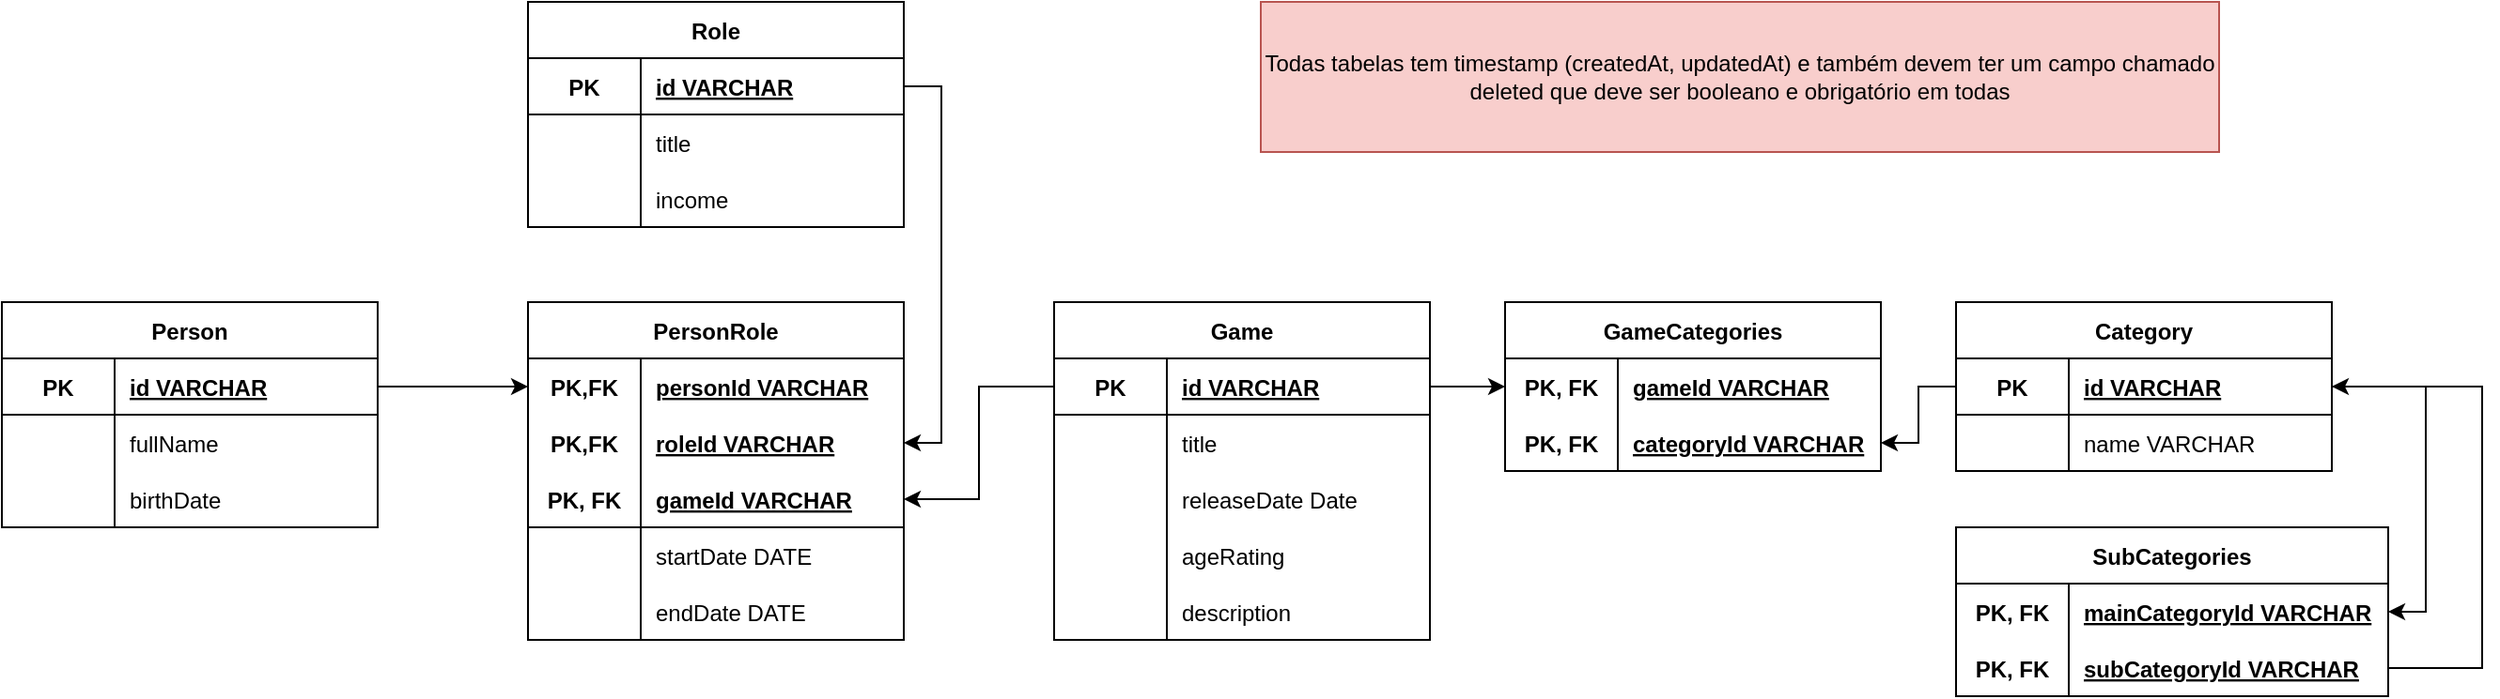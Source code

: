 <mxfile version="16.6.5" type="device"><diagram id="R2lEEEUBdFMjLlhIrx00" name="Page-1"><mxGraphModel dx="2513" dy="1521" grid="1" gridSize="10" guides="1" tooltips="1" connect="1" arrows="1" fold="1" page="1" pageScale="1" pageWidth="850" pageHeight="1100" math="0" shadow="0" extFonts="Permanent Marker^https://fonts.googleapis.com/css?family=Permanent+Marker"><root><mxCell id="0"/><mxCell id="1" parent="0"/><mxCell id="Y-hQphjpDJP9YAf1M0v8-5" value="Game" style="shape=table;startSize=30;container=1;collapsible=1;childLayout=tableLayout;fixedRows=1;rowLines=0;fontStyle=1;align=center;resizeLast=1;" vertex="1" parent="1"><mxGeometry x="-320" y="80" width="200" height="180" as="geometry"/></mxCell><mxCell id="Y-hQphjpDJP9YAf1M0v8-9" value="" style="shape=tableRow;horizontal=0;startSize=0;swimlaneHead=0;swimlaneBody=0;fillColor=none;collapsible=0;dropTarget=0;points=[[0,0.5],[1,0.5]];portConstraint=eastwest;top=0;left=0;right=0;bottom=1;" vertex="1" parent="Y-hQphjpDJP9YAf1M0v8-5"><mxGeometry y="30" width="200" height="30" as="geometry"/></mxCell><mxCell id="Y-hQphjpDJP9YAf1M0v8-10" value="PK" style="shape=partialRectangle;connectable=0;fillColor=none;top=0;left=0;bottom=0;right=0;fontStyle=1;overflow=hidden;" vertex="1" parent="Y-hQphjpDJP9YAf1M0v8-9"><mxGeometry width="60" height="30" as="geometry"><mxRectangle width="60" height="30" as="alternateBounds"/></mxGeometry></mxCell><mxCell id="Y-hQphjpDJP9YAf1M0v8-11" value="id VARCHAR" style="shape=partialRectangle;connectable=0;fillColor=none;top=0;left=0;bottom=0;right=0;align=left;spacingLeft=6;fontStyle=5;overflow=hidden;" vertex="1" parent="Y-hQphjpDJP9YAf1M0v8-9"><mxGeometry x="60" width="140" height="30" as="geometry"><mxRectangle width="140" height="30" as="alternateBounds"/></mxGeometry></mxCell><mxCell id="Y-hQphjpDJP9YAf1M0v8-12" value="" style="shape=tableRow;horizontal=0;startSize=0;swimlaneHead=0;swimlaneBody=0;fillColor=none;collapsible=0;dropTarget=0;points=[[0,0.5],[1,0.5]];portConstraint=eastwest;top=0;left=0;right=0;bottom=0;" vertex="1" parent="Y-hQphjpDJP9YAf1M0v8-5"><mxGeometry y="60" width="200" height="30" as="geometry"/></mxCell><mxCell id="Y-hQphjpDJP9YAf1M0v8-13" value="" style="shape=partialRectangle;connectable=0;fillColor=none;top=0;left=0;bottom=0;right=0;editable=1;overflow=hidden;" vertex="1" parent="Y-hQphjpDJP9YAf1M0v8-12"><mxGeometry width="60" height="30" as="geometry"><mxRectangle width="60" height="30" as="alternateBounds"/></mxGeometry></mxCell><mxCell id="Y-hQphjpDJP9YAf1M0v8-14" value="title" style="shape=partialRectangle;connectable=0;fillColor=none;top=0;left=0;bottom=0;right=0;align=left;spacingLeft=6;overflow=hidden;" vertex="1" parent="Y-hQphjpDJP9YAf1M0v8-12"><mxGeometry x="60" width="140" height="30" as="geometry"><mxRectangle width="140" height="30" as="alternateBounds"/></mxGeometry></mxCell><mxCell id="Y-hQphjpDJP9YAf1M0v8-15" value="" style="shape=tableRow;horizontal=0;startSize=0;swimlaneHead=0;swimlaneBody=0;fillColor=none;collapsible=0;dropTarget=0;points=[[0,0.5],[1,0.5]];portConstraint=eastwest;top=0;left=0;right=0;bottom=0;" vertex="1" parent="Y-hQphjpDJP9YAf1M0v8-5"><mxGeometry y="90" width="200" height="30" as="geometry"/></mxCell><mxCell id="Y-hQphjpDJP9YAf1M0v8-16" value="" style="shape=partialRectangle;connectable=0;fillColor=none;top=0;left=0;bottom=0;right=0;editable=1;overflow=hidden;" vertex="1" parent="Y-hQphjpDJP9YAf1M0v8-15"><mxGeometry width="60" height="30" as="geometry"><mxRectangle width="60" height="30" as="alternateBounds"/></mxGeometry></mxCell><mxCell id="Y-hQphjpDJP9YAf1M0v8-17" value="releaseDate Date" style="shape=partialRectangle;connectable=0;fillColor=none;top=0;left=0;bottom=0;right=0;align=left;spacingLeft=6;overflow=hidden;" vertex="1" parent="Y-hQphjpDJP9YAf1M0v8-15"><mxGeometry x="60" width="140" height="30" as="geometry"><mxRectangle width="140" height="30" as="alternateBounds"/></mxGeometry></mxCell><mxCell id="Y-hQphjpDJP9YAf1M0v8-21" style="shape=tableRow;horizontal=0;startSize=0;swimlaneHead=0;swimlaneBody=0;fillColor=none;collapsible=0;dropTarget=0;points=[[0,0.5],[1,0.5]];portConstraint=eastwest;top=0;left=0;right=0;bottom=0;" vertex="1" parent="Y-hQphjpDJP9YAf1M0v8-5"><mxGeometry y="120" width="200" height="30" as="geometry"/></mxCell><mxCell id="Y-hQphjpDJP9YAf1M0v8-22" style="shape=partialRectangle;connectable=0;fillColor=none;top=0;left=0;bottom=0;right=0;editable=1;overflow=hidden;" vertex="1" parent="Y-hQphjpDJP9YAf1M0v8-21"><mxGeometry width="60" height="30" as="geometry"><mxRectangle width="60" height="30" as="alternateBounds"/></mxGeometry></mxCell><mxCell id="Y-hQphjpDJP9YAf1M0v8-23" value="ageRating" style="shape=partialRectangle;connectable=0;fillColor=none;top=0;left=0;bottom=0;right=0;align=left;spacingLeft=6;overflow=hidden;" vertex="1" parent="Y-hQphjpDJP9YAf1M0v8-21"><mxGeometry x="60" width="140" height="30" as="geometry"><mxRectangle width="140" height="30" as="alternateBounds"/></mxGeometry></mxCell><mxCell id="Y-hQphjpDJP9YAf1M0v8-95" style="shape=tableRow;horizontal=0;startSize=0;swimlaneHead=0;swimlaneBody=0;fillColor=none;collapsible=0;dropTarget=0;points=[[0,0.5],[1,0.5]];portConstraint=eastwest;top=0;left=0;right=0;bottom=0;" vertex="1" parent="Y-hQphjpDJP9YAf1M0v8-5"><mxGeometry y="150" width="200" height="30" as="geometry"/></mxCell><mxCell id="Y-hQphjpDJP9YAf1M0v8-96" style="shape=partialRectangle;connectable=0;fillColor=none;top=0;left=0;bottom=0;right=0;editable=1;overflow=hidden;" vertex="1" parent="Y-hQphjpDJP9YAf1M0v8-95"><mxGeometry width="60" height="30" as="geometry"><mxRectangle width="60" height="30" as="alternateBounds"/></mxGeometry></mxCell><mxCell id="Y-hQphjpDJP9YAf1M0v8-97" value="description" style="shape=partialRectangle;connectable=0;fillColor=none;top=0;left=0;bottom=0;right=0;align=left;spacingLeft=6;overflow=hidden;" vertex="1" parent="Y-hQphjpDJP9YAf1M0v8-95"><mxGeometry x="60" width="140" height="30" as="geometry"><mxRectangle width="140" height="30" as="alternateBounds"/></mxGeometry></mxCell><mxCell id="Y-hQphjpDJP9YAf1M0v8-18" value="" style="shape=tableRow;horizontal=0;startSize=0;swimlaneHead=0;swimlaneBody=0;fillColor=none;collapsible=0;dropTarget=0;points=[[0,0.5],[1,0.5]];portConstraint=eastwest;top=0;left=0;right=0;bottom=0;" vertex="1" parent="1"><mxGeometry x="-40" y="250" width="210" height="30" as="geometry"/></mxCell><mxCell id="Y-hQphjpDJP9YAf1M0v8-24" value="GameCategories" style="shape=table;startSize=30;container=1;collapsible=1;childLayout=tableLayout;fixedRows=1;rowLines=0;fontStyle=1;align=center;resizeLast=1;" vertex="1" parent="1"><mxGeometry x="-80" y="80" width="200" height="90" as="geometry"/></mxCell><mxCell id="Y-hQphjpDJP9YAf1M0v8-25" value="" style="shape=tableRow;horizontal=0;startSize=0;swimlaneHead=0;swimlaneBody=0;fillColor=none;collapsible=0;dropTarget=0;points=[[0,0.5],[1,0.5]];portConstraint=eastwest;top=0;left=0;right=0;bottom=0;" vertex="1" parent="Y-hQphjpDJP9YAf1M0v8-24"><mxGeometry y="30" width="200" height="30" as="geometry"/></mxCell><mxCell id="Y-hQphjpDJP9YAf1M0v8-26" value="PK, FK" style="shape=partialRectangle;connectable=0;fillColor=none;top=0;left=0;bottom=0;right=0;fontStyle=1;overflow=hidden;" vertex="1" parent="Y-hQphjpDJP9YAf1M0v8-25"><mxGeometry width="60" height="30" as="geometry"><mxRectangle width="60" height="30" as="alternateBounds"/></mxGeometry></mxCell><mxCell id="Y-hQphjpDJP9YAf1M0v8-27" value="gameId VARCHAR" style="shape=partialRectangle;connectable=0;fillColor=none;top=0;left=0;bottom=0;right=0;align=left;spacingLeft=6;fontStyle=5;overflow=hidden;" vertex="1" parent="Y-hQphjpDJP9YAf1M0v8-25"><mxGeometry x="60" width="140" height="30" as="geometry"><mxRectangle width="140" height="30" as="alternateBounds"/></mxGeometry></mxCell><mxCell id="Y-hQphjpDJP9YAf1M0v8-28" value="" style="shape=tableRow;horizontal=0;startSize=0;swimlaneHead=0;swimlaneBody=0;fillColor=none;collapsible=0;dropTarget=0;points=[[0,0.5],[1,0.5]];portConstraint=eastwest;top=0;left=0;right=0;bottom=1;" vertex="1" parent="Y-hQphjpDJP9YAf1M0v8-24"><mxGeometry y="60" width="200" height="30" as="geometry"/></mxCell><mxCell id="Y-hQphjpDJP9YAf1M0v8-29" value="PK, FK" style="shape=partialRectangle;connectable=0;fillColor=none;top=0;left=0;bottom=0;right=0;fontStyle=1;overflow=hidden;" vertex="1" parent="Y-hQphjpDJP9YAf1M0v8-28"><mxGeometry width="60" height="30" as="geometry"><mxRectangle width="60" height="30" as="alternateBounds"/></mxGeometry></mxCell><mxCell id="Y-hQphjpDJP9YAf1M0v8-30" value="categoryId VARCHAR" style="shape=partialRectangle;connectable=0;fillColor=none;top=0;left=0;bottom=0;right=0;align=left;spacingLeft=6;fontStyle=5;overflow=hidden;" vertex="1" parent="Y-hQphjpDJP9YAf1M0v8-28"><mxGeometry x="60" width="140" height="30" as="geometry"><mxRectangle width="140" height="30" as="alternateBounds"/></mxGeometry></mxCell><mxCell id="Y-hQphjpDJP9YAf1M0v8-40" value="Category" style="shape=table;startSize=30;container=1;collapsible=1;childLayout=tableLayout;fixedRows=1;rowLines=0;fontStyle=1;align=center;resizeLast=1;" vertex="1" parent="1"><mxGeometry x="160" y="80" width="200" height="90" as="geometry"/></mxCell><mxCell id="Y-hQphjpDJP9YAf1M0v8-44" value="" style="shape=tableRow;horizontal=0;startSize=0;swimlaneHead=0;swimlaneBody=0;fillColor=none;collapsible=0;dropTarget=0;points=[[0,0.5],[1,0.5]];portConstraint=eastwest;top=0;left=0;right=0;bottom=1;" vertex="1" parent="Y-hQphjpDJP9YAf1M0v8-40"><mxGeometry y="30" width="200" height="30" as="geometry"/></mxCell><mxCell id="Y-hQphjpDJP9YAf1M0v8-45" value="PK" style="shape=partialRectangle;connectable=0;fillColor=none;top=0;left=0;bottom=0;right=0;fontStyle=1;overflow=hidden;" vertex="1" parent="Y-hQphjpDJP9YAf1M0v8-44"><mxGeometry width="60" height="30" as="geometry"><mxRectangle width="60" height="30" as="alternateBounds"/></mxGeometry></mxCell><mxCell id="Y-hQphjpDJP9YAf1M0v8-46" value="id VARCHAR" style="shape=partialRectangle;connectable=0;fillColor=none;top=0;left=0;bottom=0;right=0;align=left;spacingLeft=6;fontStyle=5;overflow=hidden;" vertex="1" parent="Y-hQphjpDJP9YAf1M0v8-44"><mxGeometry x="60" width="140" height="30" as="geometry"><mxRectangle width="140" height="30" as="alternateBounds"/></mxGeometry></mxCell><mxCell id="Y-hQphjpDJP9YAf1M0v8-47" value="" style="shape=tableRow;horizontal=0;startSize=0;swimlaneHead=0;swimlaneBody=0;fillColor=none;collapsible=0;dropTarget=0;points=[[0,0.5],[1,0.5]];portConstraint=eastwest;top=0;left=0;right=0;bottom=0;" vertex="1" parent="Y-hQphjpDJP9YAf1M0v8-40"><mxGeometry y="60" width="200" height="30" as="geometry"/></mxCell><mxCell id="Y-hQphjpDJP9YAf1M0v8-48" value="" style="shape=partialRectangle;connectable=0;fillColor=none;top=0;left=0;bottom=0;right=0;editable=1;overflow=hidden;" vertex="1" parent="Y-hQphjpDJP9YAf1M0v8-47"><mxGeometry width="60" height="30" as="geometry"><mxRectangle width="60" height="30" as="alternateBounds"/></mxGeometry></mxCell><mxCell id="Y-hQphjpDJP9YAf1M0v8-49" value="name VARCHAR" style="shape=partialRectangle;connectable=0;fillColor=none;top=0;left=0;bottom=0;right=0;align=left;spacingLeft=6;overflow=hidden;" vertex="1" parent="Y-hQphjpDJP9YAf1M0v8-47"><mxGeometry x="60" width="140" height="30" as="geometry"><mxRectangle width="140" height="30" as="alternateBounds"/></mxGeometry></mxCell><mxCell id="Y-hQphjpDJP9YAf1M0v8-76" value="SubCategories" style="shape=table;startSize=30;container=1;collapsible=1;childLayout=tableLayout;fixedRows=1;rowLines=0;fontStyle=1;align=center;resizeLast=1;" vertex="1" parent="1"><mxGeometry x="160" y="200" width="230" height="90" as="geometry"/></mxCell><mxCell id="Y-hQphjpDJP9YAf1M0v8-77" value="" style="shape=tableRow;horizontal=0;startSize=0;swimlaneHead=0;swimlaneBody=0;fillColor=none;collapsible=0;dropTarget=0;points=[[0,0.5],[1,0.5]];portConstraint=eastwest;top=0;left=0;right=0;bottom=0;" vertex="1" parent="Y-hQphjpDJP9YAf1M0v8-76"><mxGeometry y="30" width="230" height="30" as="geometry"/></mxCell><mxCell id="Y-hQphjpDJP9YAf1M0v8-78" value="PK, FK" style="shape=partialRectangle;connectable=0;fillColor=none;top=0;left=0;bottom=0;right=0;fontStyle=1;overflow=hidden;" vertex="1" parent="Y-hQphjpDJP9YAf1M0v8-77"><mxGeometry width="60" height="30" as="geometry"><mxRectangle width="60" height="30" as="alternateBounds"/></mxGeometry></mxCell><mxCell id="Y-hQphjpDJP9YAf1M0v8-79" value="mainCategoryId VARCHAR" style="shape=partialRectangle;connectable=0;fillColor=none;top=0;left=0;bottom=0;right=0;align=left;spacingLeft=6;fontStyle=5;overflow=hidden;" vertex="1" parent="Y-hQphjpDJP9YAf1M0v8-77"><mxGeometry x="60" width="170" height="30" as="geometry"><mxRectangle width="170" height="30" as="alternateBounds"/></mxGeometry></mxCell><mxCell id="Y-hQphjpDJP9YAf1M0v8-80" value="" style="shape=tableRow;horizontal=0;startSize=0;swimlaneHead=0;swimlaneBody=0;fillColor=none;collapsible=0;dropTarget=0;points=[[0,0.5],[1,0.5]];portConstraint=eastwest;top=0;left=0;right=0;bottom=1;" vertex="1" parent="Y-hQphjpDJP9YAf1M0v8-76"><mxGeometry y="60" width="230" height="30" as="geometry"/></mxCell><mxCell id="Y-hQphjpDJP9YAf1M0v8-81" value="PK, FK" style="shape=partialRectangle;connectable=0;fillColor=none;top=0;left=0;bottom=0;right=0;fontStyle=1;overflow=hidden;" vertex="1" parent="Y-hQphjpDJP9YAf1M0v8-80"><mxGeometry width="60" height="30" as="geometry"><mxRectangle width="60" height="30" as="alternateBounds"/></mxGeometry></mxCell><mxCell id="Y-hQphjpDJP9YAf1M0v8-82" value="subCategoryId VARCHAR" style="shape=partialRectangle;connectable=0;fillColor=none;top=0;left=0;bottom=0;right=0;align=left;spacingLeft=6;fontStyle=5;overflow=hidden;" vertex="1" parent="Y-hQphjpDJP9YAf1M0v8-80"><mxGeometry x="60" width="170" height="30" as="geometry"><mxRectangle width="170" height="30" as="alternateBounds"/></mxGeometry></mxCell><mxCell id="Y-hQphjpDJP9YAf1M0v8-85" style="edgeStyle=orthogonalEdgeStyle;rounded=0;orthogonalLoop=1;jettySize=auto;html=1;exitX=0;exitY=0.5;exitDx=0;exitDy=0;" edge="1" parent="1" source="Y-hQphjpDJP9YAf1M0v8-44" target="Y-hQphjpDJP9YAf1M0v8-28"><mxGeometry relative="1" as="geometry"/></mxCell><mxCell id="Y-hQphjpDJP9YAf1M0v8-87" style="edgeStyle=orthogonalEdgeStyle;rounded=0;orthogonalLoop=1;jettySize=auto;html=1;exitX=1;exitY=0.5;exitDx=0;exitDy=0;entryX=1;entryY=0.5;entryDx=0;entryDy=0;" edge="1" parent="1" source="Y-hQphjpDJP9YAf1M0v8-44" target="Y-hQphjpDJP9YAf1M0v8-77"><mxGeometry relative="1" as="geometry"/></mxCell><mxCell id="Y-hQphjpDJP9YAf1M0v8-88" style="edgeStyle=orthogonalEdgeStyle;rounded=0;orthogonalLoop=1;jettySize=auto;html=1;exitX=1;exitY=0.5;exitDx=0;exitDy=0;entryX=1;entryY=0.5;entryDx=0;entryDy=0;" edge="1" parent="1" source="Y-hQphjpDJP9YAf1M0v8-80" target="Y-hQphjpDJP9YAf1M0v8-44"><mxGeometry relative="1" as="geometry"><Array as="points"><mxPoint x="440" y="275"/><mxPoint x="440" y="125"/></Array></mxGeometry></mxCell><mxCell id="Y-hQphjpDJP9YAf1M0v8-99" value="&lt;span&gt;Todas tabelas tem timestamp (createdAt, updatedAt) e também devem ter um campo chamado deleted que deve ser booleano e obrigatório em todas&lt;/span&gt;" style="whiteSpace=wrap;html=1;align=center;fillColor=#f8cecc;strokeColor=#b85450;" vertex="1" parent="1"><mxGeometry x="-210" y="-80" width="510" height="80" as="geometry"/></mxCell><mxCell id="Y-hQphjpDJP9YAf1M0v8-100" value="Person" style="shape=table;startSize=30;container=1;collapsible=1;childLayout=tableLayout;fixedRows=1;rowLines=0;fontStyle=1;align=center;resizeLast=1;" vertex="1" parent="1"><mxGeometry x="-880" y="80" width="200" height="120" as="geometry"/></mxCell><mxCell id="Y-hQphjpDJP9YAf1M0v8-104" value="" style="shape=tableRow;horizontal=0;startSize=0;swimlaneHead=0;swimlaneBody=0;fillColor=none;collapsible=0;dropTarget=0;points=[[0,0.5],[1,0.5]];portConstraint=eastwest;top=0;left=0;right=0;bottom=1;" vertex="1" parent="Y-hQphjpDJP9YAf1M0v8-100"><mxGeometry y="30" width="200" height="30" as="geometry"/></mxCell><mxCell id="Y-hQphjpDJP9YAf1M0v8-105" value="PK" style="shape=partialRectangle;connectable=0;fillColor=none;top=0;left=0;bottom=0;right=0;fontStyle=1;overflow=hidden;" vertex="1" parent="Y-hQphjpDJP9YAf1M0v8-104"><mxGeometry width="60" height="30" as="geometry"><mxRectangle width="60" height="30" as="alternateBounds"/></mxGeometry></mxCell><mxCell id="Y-hQphjpDJP9YAf1M0v8-106" value="id VARCHAR" style="shape=partialRectangle;connectable=0;fillColor=none;top=0;left=0;bottom=0;right=0;align=left;spacingLeft=6;fontStyle=5;overflow=hidden;" vertex="1" parent="Y-hQphjpDJP9YAf1M0v8-104"><mxGeometry x="60" width="140" height="30" as="geometry"><mxRectangle width="140" height="30" as="alternateBounds"/></mxGeometry></mxCell><mxCell id="Y-hQphjpDJP9YAf1M0v8-107" value="" style="shape=tableRow;horizontal=0;startSize=0;swimlaneHead=0;swimlaneBody=0;fillColor=none;collapsible=0;dropTarget=0;points=[[0,0.5],[1,0.5]];portConstraint=eastwest;top=0;left=0;right=0;bottom=0;" vertex="1" parent="Y-hQphjpDJP9YAf1M0v8-100"><mxGeometry y="60" width="200" height="30" as="geometry"/></mxCell><mxCell id="Y-hQphjpDJP9YAf1M0v8-108" value="" style="shape=partialRectangle;connectable=0;fillColor=none;top=0;left=0;bottom=0;right=0;editable=1;overflow=hidden;" vertex="1" parent="Y-hQphjpDJP9YAf1M0v8-107"><mxGeometry width="60" height="30" as="geometry"><mxRectangle width="60" height="30" as="alternateBounds"/></mxGeometry></mxCell><mxCell id="Y-hQphjpDJP9YAf1M0v8-109" value="fullName" style="shape=partialRectangle;connectable=0;fillColor=none;top=0;left=0;bottom=0;right=0;align=left;spacingLeft=6;overflow=hidden;" vertex="1" parent="Y-hQphjpDJP9YAf1M0v8-107"><mxGeometry x="60" width="140" height="30" as="geometry"><mxRectangle width="140" height="30" as="alternateBounds"/></mxGeometry></mxCell><mxCell id="Y-hQphjpDJP9YAf1M0v8-110" value="" style="shape=tableRow;horizontal=0;startSize=0;swimlaneHead=0;swimlaneBody=0;fillColor=none;collapsible=0;dropTarget=0;points=[[0,0.5],[1,0.5]];portConstraint=eastwest;top=0;left=0;right=0;bottom=0;" vertex="1" parent="Y-hQphjpDJP9YAf1M0v8-100"><mxGeometry y="90" width="200" height="30" as="geometry"/></mxCell><mxCell id="Y-hQphjpDJP9YAf1M0v8-111" value="" style="shape=partialRectangle;connectable=0;fillColor=none;top=0;left=0;bottom=0;right=0;editable=1;overflow=hidden;" vertex="1" parent="Y-hQphjpDJP9YAf1M0v8-110"><mxGeometry width="60" height="30" as="geometry"><mxRectangle width="60" height="30" as="alternateBounds"/></mxGeometry></mxCell><mxCell id="Y-hQphjpDJP9YAf1M0v8-112" value="birthDate" style="shape=partialRectangle;connectable=0;fillColor=none;top=0;left=0;bottom=0;right=0;align=left;spacingLeft=6;overflow=hidden;" vertex="1" parent="Y-hQphjpDJP9YAf1M0v8-110"><mxGeometry x="60" width="140" height="30" as="geometry"><mxRectangle width="140" height="30" as="alternateBounds"/></mxGeometry></mxCell><mxCell id="Y-hQphjpDJP9YAf1M0v8-148" value="Role" style="shape=table;startSize=30;container=1;collapsible=1;childLayout=tableLayout;fixedRows=1;rowLines=0;fontStyle=1;align=center;resizeLast=1;" vertex="1" parent="1"><mxGeometry x="-600" y="-80" width="200" height="120" as="geometry"/></mxCell><mxCell id="Y-hQphjpDJP9YAf1M0v8-152" value="" style="shape=tableRow;horizontal=0;startSize=0;swimlaneHead=0;swimlaneBody=0;fillColor=none;collapsible=0;dropTarget=0;points=[[0,0.5],[1,0.5]];portConstraint=eastwest;top=0;left=0;right=0;bottom=1;" vertex="1" parent="Y-hQphjpDJP9YAf1M0v8-148"><mxGeometry y="30" width="200" height="30" as="geometry"/></mxCell><mxCell id="Y-hQphjpDJP9YAf1M0v8-153" value="PK" style="shape=partialRectangle;connectable=0;fillColor=none;top=0;left=0;bottom=0;right=0;fontStyle=1;overflow=hidden;" vertex="1" parent="Y-hQphjpDJP9YAf1M0v8-152"><mxGeometry width="60" height="30" as="geometry"><mxRectangle width="60" height="30" as="alternateBounds"/></mxGeometry></mxCell><mxCell id="Y-hQphjpDJP9YAf1M0v8-154" value="id VARCHAR" style="shape=partialRectangle;connectable=0;fillColor=none;top=0;left=0;bottom=0;right=0;align=left;spacingLeft=6;fontStyle=5;overflow=hidden;" vertex="1" parent="Y-hQphjpDJP9YAf1M0v8-152"><mxGeometry x="60" width="140" height="30" as="geometry"><mxRectangle width="140" height="30" as="alternateBounds"/></mxGeometry></mxCell><mxCell id="Y-hQphjpDJP9YAf1M0v8-155" value="" style="shape=tableRow;horizontal=0;startSize=0;swimlaneHead=0;swimlaneBody=0;fillColor=none;collapsible=0;dropTarget=0;points=[[0,0.5],[1,0.5]];portConstraint=eastwest;top=0;left=0;right=0;bottom=0;" vertex="1" parent="Y-hQphjpDJP9YAf1M0v8-148"><mxGeometry y="60" width="200" height="30" as="geometry"/></mxCell><mxCell id="Y-hQphjpDJP9YAf1M0v8-156" value="" style="shape=partialRectangle;connectable=0;fillColor=none;top=0;left=0;bottom=0;right=0;editable=1;overflow=hidden;" vertex="1" parent="Y-hQphjpDJP9YAf1M0v8-155"><mxGeometry width="60" height="30" as="geometry"><mxRectangle width="60" height="30" as="alternateBounds"/></mxGeometry></mxCell><mxCell id="Y-hQphjpDJP9YAf1M0v8-157" value="title" style="shape=partialRectangle;connectable=0;fillColor=none;top=0;left=0;bottom=0;right=0;align=left;spacingLeft=6;overflow=hidden;" vertex="1" parent="Y-hQphjpDJP9YAf1M0v8-155"><mxGeometry x="60" width="140" height="30" as="geometry"><mxRectangle width="140" height="30" as="alternateBounds"/></mxGeometry></mxCell><mxCell id="Y-hQphjpDJP9YAf1M0v8-158" value="" style="shape=tableRow;horizontal=0;startSize=0;swimlaneHead=0;swimlaneBody=0;fillColor=none;collapsible=0;dropTarget=0;points=[[0,0.5],[1,0.5]];portConstraint=eastwest;top=0;left=0;right=0;bottom=0;" vertex="1" parent="Y-hQphjpDJP9YAf1M0v8-148"><mxGeometry y="90" width="200" height="30" as="geometry"/></mxCell><mxCell id="Y-hQphjpDJP9YAf1M0v8-159" value="" style="shape=partialRectangle;connectable=0;fillColor=none;top=0;left=0;bottom=0;right=0;editable=1;overflow=hidden;" vertex="1" parent="Y-hQphjpDJP9YAf1M0v8-158"><mxGeometry width="60" height="30" as="geometry"><mxRectangle width="60" height="30" as="alternateBounds"/></mxGeometry></mxCell><mxCell id="Y-hQphjpDJP9YAf1M0v8-160" value="income" style="shape=partialRectangle;connectable=0;fillColor=none;top=0;left=0;bottom=0;right=0;align=left;spacingLeft=6;overflow=hidden;" vertex="1" parent="Y-hQphjpDJP9YAf1M0v8-158"><mxGeometry x="60" width="140" height="30" as="geometry"><mxRectangle width="140" height="30" as="alternateBounds"/></mxGeometry></mxCell><mxCell id="Y-hQphjpDJP9YAf1M0v8-173" value="PersonRole" style="shape=table;startSize=30;container=1;collapsible=1;childLayout=tableLayout;fixedRows=1;rowLines=0;fontStyle=1;align=center;resizeLast=1;" vertex="1" parent="1"><mxGeometry x="-600" y="80" width="200" height="180" as="geometry"/></mxCell><mxCell id="Y-hQphjpDJP9YAf1M0v8-174" value="" style="shape=tableRow;horizontal=0;startSize=0;swimlaneHead=0;swimlaneBody=0;fillColor=none;collapsible=0;dropTarget=0;points=[[0,0.5],[1,0.5]];portConstraint=eastwest;top=0;left=0;right=0;bottom=0;" vertex="1" parent="Y-hQphjpDJP9YAf1M0v8-173"><mxGeometry y="30" width="200" height="30" as="geometry"/></mxCell><mxCell id="Y-hQphjpDJP9YAf1M0v8-175" value="PK,FK" style="shape=partialRectangle;connectable=0;fillColor=none;top=0;left=0;bottom=0;right=0;fontStyle=1;overflow=hidden;" vertex="1" parent="Y-hQphjpDJP9YAf1M0v8-174"><mxGeometry width="60" height="30" as="geometry"><mxRectangle width="60" height="30" as="alternateBounds"/></mxGeometry></mxCell><mxCell id="Y-hQphjpDJP9YAf1M0v8-176" value="personId VARCHAR" style="shape=partialRectangle;connectable=0;fillColor=none;top=0;left=0;bottom=0;right=0;align=left;spacingLeft=6;fontStyle=5;overflow=hidden;" vertex="1" parent="Y-hQphjpDJP9YAf1M0v8-174"><mxGeometry x="60" width="140" height="30" as="geometry"><mxRectangle width="140" height="30" as="alternateBounds"/></mxGeometry></mxCell><mxCell id="Y-hQphjpDJP9YAf1M0v8-198" style="shape=tableRow;horizontal=0;startSize=0;swimlaneHead=0;swimlaneBody=0;fillColor=none;collapsible=0;dropTarget=0;points=[[0,0.5],[1,0.5]];portConstraint=eastwest;top=0;left=0;right=0;bottom=0;" vertex="1" parent="Y-hQphjpDJP9YAf1M0v8-173"><mxGeometry y="60" width="200" height="30" as="geometry"/></mxCell><mxCell id="Y-hQphjpDJP9YAf1M0v8-199" value="PK,FK" style="shape=partialRectangle;connectable=0;fillColor=none;top=0;left=0;bottom=0;right=0;fontStyle=1;overflow=hidden;" vertex="1" parent="Y-hQphjpDJP9YAf1M0v8-198"><mxGeometry width="60" height="30" as="geometry"><mxRectangle width="60" height="30" as="alternateBounds"/></mxGeometry></mxCell><mxCell id="Y-hQphjpDJP9YAf1M0v8-200" value="roleId VARCHAR" style="shape=partialRectangle;connectable=0;fillColor=none;top=0;left=0;bottom=0;right=0;align=left;spacingLeft=6;fontStyle=5;overflow=hidden;" vertex="1" parent="Y-hQphjpDJP9YAf1M0v8-198"><mxGeometry x="60" width="140" height="30" as="geometry"><mxRectangle width="140" height="30" as="alternateBounds"/></mxGeometry></mxCell><mxCell id="Y-hQphjpDJP9YAf1M0v8-177" value="" style="shape=tableRow;horizontal=0;startSize=0;swimlaneHead=0;swimlaneBody=0;fillColor=none;collapsible=0;dropTarget=0;points=[[0,0.5],[1,0.5]];portConstraint=eastwest;top=0;left=0;right=0;bottom=1;" vertex="1" parent="Y-hQphjpDJP9YAf1M0v8-173"><mxGeometry y="90" width="200" height="30" as="geometry"/></mxCell><mxCell id="Y-hQphjpDJP9YAf1M0v8-178" value="PK, FK" style="shape=partialRectangle;connectable=0;fillColor=none;top=0;left=0;bottom=0;right=0;fontStyle=1;overflow=hidden;" vertex="1" parent="Y-hQphjpDJP9YAf1M0v8-177"><mxGeometry width="60" height="30" as="geometry"><mxRectangle width="60" height="30" as="alternateBounds"/></mxGeometry></mxCell><mxCell id="Y-hQphjpDJP9YAf1M0v8-179" value="gameId VARCHAR" style="shape=partialRectangle;connectable=0;fillColor=none;top=0;left=0;bottom=0;right=0;align=left;spacingLeft=6;fontStyle=5;overflow=hidden;" vertex="1" parent="Y-hQphjpDJP9YAf1M0v8-177"><mxGeometry x="60" width="140" height="30" as="geometry"><mxRectangle width="140" height="30" as="alternateBounds"/></mxGeometry></mxCell><mxCell id="Y-hQphjpDJP9YAf1M0v8-180" value="" style="shape=tableRow;horizontal=0;startSize=0;swimlaneHead=0;swimlaneBody=0;fillColor=none;collapsible=0;dropTarget=0;points=[[0,0.5],[1,0.5]];portConstraint=eastwest;top=0;left=0;right=0;bottom=0;" vertex="1" parent="Y-hQphjpDJP9YAf1M0v8-173"><mxGeometry y="120" width="200" height="30" as="geometry"/></mxCell><mxCell id="Y-hQphjpDJP9YAf1M0v8-181" value="" style="shape=partialRectangle;connectable=0;fillColor=none;top=0;left=0;bottom=0;right=0;editable=1;overflow=hidden;" vertex="1" parent="Y-hQphjpDJP9YAf1M0v8-180"><mxGeometry width="60" height="30" as="geometry"><mxRectangle width="60" height="30" as="alternateBounds"/></mxGeometry></mxCell><mxCell id="Y-hQphjpDJP9YAf1M0v8-182" value="startDate DATE" style="shape=partialRectangle;connectable=0;fillColor=none;top=0;left=0;bottom=0;right=0;align=left;spacingLeft=6;overflow=hidden;" vertex="1" parent="Y-hQphjpDJP9YAf1M0v8-180"><mxGeometry x="60" width="140" height="30" as="geometry"><mxRectangle width="140" height="30" as="alternateBounds"/></mxGeometry></mxCell><mxCell id="Y-hQphjpDJP9YAf1M0v8-183" value="" style="shape=tableRow;horizontal=0;startSize=0;swimlaneHead=0;swimlaneBody=0;fillColor=none;collapsible=0;dropTarget=0;points=[[0,0.5],[1,0.5]];portConstraint=eastwest;top=0;left=0;right=0;bottom=0;" vertex="1" parent="Y-hQphjpDJP9YAf1M0v8-173"><mxGeometry y="150" width="200" height="30" as="geometry"/></mxCell><mxCell id="Y-hQphjpDJP9YAf1M0v8-184" value="" style="shape=partialRectangle;connectable=0;fillColor=none;top=0;left=0;bottom=0;right=0;editable=1;overflow=hidden;" vertex="1" parent="Y-hQphjpDJP9YAf1M0v8-183"><mxGeometry width="60" height="30" as="geometry"><mxRectangle width="60" height="30" as="alternateBounds"/></mxGeometry></mxCell><mxCell id="Y-hQphjpDJP9YAf1M0v8-185" value="endDate DATE" style="shape=partialRectangle;connectable=0;fillColor=none;top=0;left=0;bottom=0;right=0;align=left;spacingLeft=6;overflow=hidden;" vertex="1" parent="Y-hQphjpDJP9YAf1M0v8-183"><mxGeometry x="60" width="140" height="30" as="geometry"><mxRectangle width="140" height="30" as="alternateBounds"/></mxGeometry></mxCell><mxCell id="Y-hQphjpDJP9YAf1M0v8-202" style="edgeStyle=orthogonalEdgeStyle;rounded=0;orthogonalLoop=1;jettySize=auto;html=1;exitX=1;exitY=0.5;exitDx=0;exitDy=0;entryX=0;entryY=0.5;entryDx=0;entryDy=0;" edge="1" parent="1" source="Y-hQphjpDJP9YAf1M0v8-104" target="Y-hQphjpDJP9YAf1M0v8-174"><mxGeometry relative="1" as="geometry"/></mxCell><mxCell id="Y-hQphjpDJP9YAf1M0v8-209" style="edgeStyle=orthogonalEdgeStyle;rounded=0;orthogonalLoop=1;jettySize=auto;html=1;exitX=1;exitY=0.5;exitDx=0;exitDy=0;entryX=1;entryY=0.5;entryDx=0;entryDy=0;" edge="1" parent="1" source="Y-hQphjpDJP9YAf1M0v8-152" target="Y-hQphjpDJP9YAf1M0v8-198"><mxGeometry relative="1" as="geometry"/></mxCell><mxCell id="Y-hQphjpDJP9YAf1M0v8-210" style="edgeStyle=orthogonalEdgeStyle;rounded=0;orthogonalLoop=1;jettySize=auto;html=1;exitX=1;exitY=0.5;exitDx=0;exitDy=0;entryX=0;entryY=0.5;entryDx=0;entryDy=0;" edge="1" parent="1" source="Y-hQphjpDJP9YAf1M0v8-9" target="Y-hQphjpDJP9YAf1M0v8-25"><mxGeometry relative="1" as="geometry"/></mxCell><mxCell id="Y-hQphjpDJP9YAf1M0v8-211" style="edgeStyle=orthogonalEdgeStyle;rounded=0;orthogonalLoop=1;jettySize=auto;html=1;exitX=0;exitY=0.5;exitDx=0;exitDy=0;entryX=1;entryY=0.5;entryDx=0;entryDy=0;" edge="1" parent="1" source="Y-hQphjpDJP9YAf1M0v8-9" target="Y-hQphjpDJP9YAf1M0v8-177"><mxGeometry relative="1" as="geometry"/></mxCell></root></mxGraphModel></diagram></mxfile>